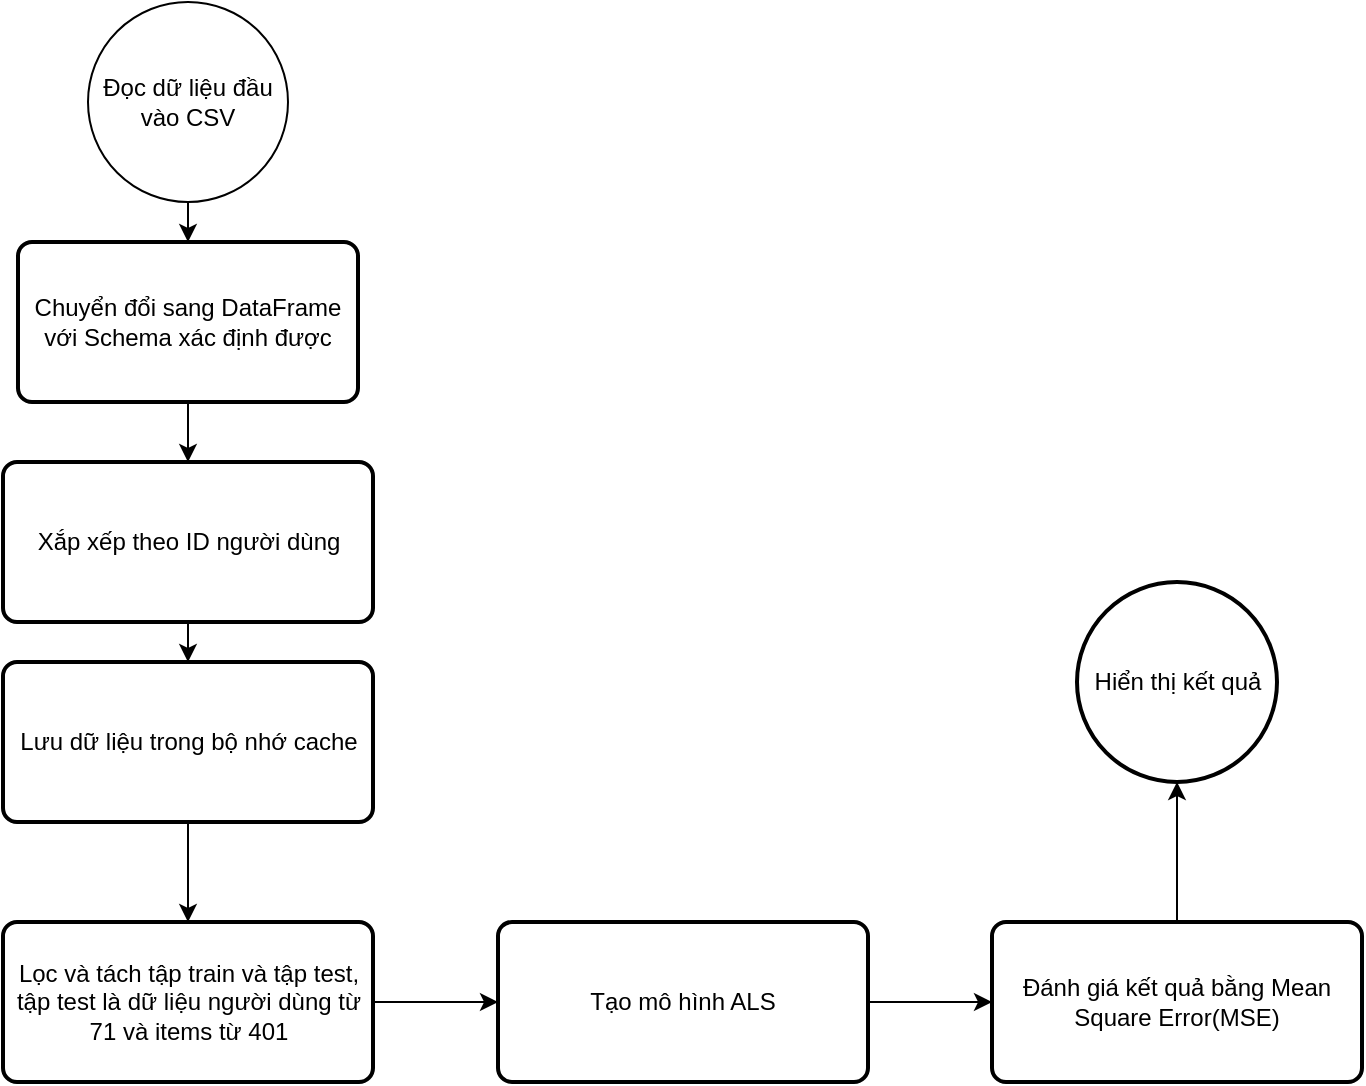 <mxfile version="21.1.8" type="device">
  <diagram name="Trang-1" id="cdYuANwi7dHKqLGPY8PH">
    <mxGraphModel dx="1194" dy="643" grid="1" gridSize="10" guides="1" tooltips="1" connect="1" arrows="1" fold="1" page="1" pageScale="1" pageWidth="827" pageHeight="1169" math="0" shadow="0">
      <root>
        <mxCell id="0" />
        <mxCell id="1" parent="0" />
        <mxCell id="x-2nlr-x33yobzhk8QOq-4" style="edgeStyle=orthogonalEdgeStyle;rounded=0;orthogonalLoop=1;jettySize=auto;html=1;" edge="1" parent="1" source="x-2nlr-x33yobzhk8QOq-1" target="x-2nlr-x33yobzhk8QOq-3">
          <mxGeometry relative="1" as="geometry" />
        </mxCell>
        <mxCell id="x-2nlr-x33yobzhk8QOq-1" value="Đọc dữ liệu đầu vào CSV" style="ellipse;whiteSpace=wrap;html=1;aspect=fixed;strokeColor=#000000;" vertex="1" parent="1">
          <mxGeometry x="375" y="60" width="100" height="100" as="geometry" />
        </mxCell>
        <mxCell id="x-2nlr-x33yobzhk8QOq-5" style="edgeStyle=orthogonalEdgeStyle;rounded=0;orthogonalLoop=1;jettySize=auto;html=1;" edge="1" parent="1" source="x-2nlr-x33yobzhk8QOq-3" target="x-2nlr-x33yobzhk8QOq-6">
          <mxGeometry relative="1" as="geometry">
            <mxPoint x="425" y="330" as="targetPoint" />
          </mxGeometry>
        </mxCell>
        <mxCell id="x-2nlr-x33yobzhk8QOq-3" value="Chuyển đổi sang DataFrame với Schema xác định được" style="rounded=1;whiteSpace=wrap;html=1;absoluteArcSize=1;arcSize=14;strokeWidth=2;" vertex="1" parent="1">
          <mxGeometry x="340" y="180" width="170" height="80" as="geometry" />
        </mxCell>
        <mxCell id="x-2nlr-x33yobzhk8QOq-8" style="edgeStyle=orthogonalEdgeStyle;rounded=0;orthogonalLoop=1;jettySize=auto;html=1;entryX=0.5;entryY=0;entryDx=0;entryDy=0;" edge="1" parent="1" source="x-2nlr-x33yobzhk8QOq-6" target="x-2nlr-x33yobzhk8QOq-7">
          <mxGeometry relative="1" as="geometry" />
        </mxCell>
        <mxCell id="x-2nlr-x33yobzhk8QOq-6" value="Xắp xếp theo ID người dùng" style="rounded=1;whiteSpace=wrap;html=1;absoluteArcSize=1;arcSize=14;strokeWidth=2;" vertex="1" parent="1">
          <mxGeometry x="332.5" y="290" width="185" height="80" as="geometry" />
        </mxCell>
        <mxCell id="x-2nlr-x33yobzhk8QOq-9" style="edgeStyle=orthogonalEdgeStyle;rounded=0;orthogonalLoop=1;jettySize=auto;html=1;entryX=0.5;entryY=0;entryDx=0;entryDy=0;" edge="1" parent="1" source="x-2nlr-x33yobzhk8QOq-7" target="x-2nlr-x33yobzhk8QOq-10">
          <mxGeometry relative="1" as="geometry">
            <mxPoint x="425" y="560" as="targetPoint" />
          </mxGeometry>
        </mxCell>
        <mxCell id="x-2nlr-x33yobzhk8QOq-7" value="Lưu dữ liệu trong bộ nhớ cache" style="rounded=1;whiteSpace=wrap;html=1;absoluteArcSize=1;arcSize=14;strokeWidth=2;" vertex="1" parent="1">
          <mxGeometry x="332.5" y="390" width="185" height="80" as="geometry" />
        </mxCell>
        <mxCell id="x-2nlr-x33yobzhk8QOq-11" style="edgeStyle=orthogonalEdgeStyle;rounded=0;orthogonalLoop=1;jettySize=auto;html=1;entryX=0;entryY=0.5;entryDx=0;entryDy=0;" edge="1" parent="1" source="x-2nlr-x33yobzhk8QOq-10" target="x-2nlr-x33yobzhk8QOq-12">
          <mxGeometry relative="1" as="geometry">
            <mxPoint x="425" y="680" as="targetPoint" />
          </mxGeometry>
        </mxCell>
        <mxCell id="x-2nlr-x33yobzhk8QOq-10" value="Lọc và tách tập train và tập test, tập test là dữ liệu người dùng từ 71 và items từ 401" style="rounded=1;whiteSpace=wrap;html=1;absoluteArcSize=1;arcSize=14;strokeWidth=2;" vertex="1" parent="1">
          <mxGeometry x="332.5" y="520" width="185" height="80" as="geometry" />
        </mxCell>
        <mxCell id="x-2nlr-x33yobzhk8QOq-14" style="edgeStyle=orthogonalEdgeStyle;rounded=0;orthogonalLoop=1;jettySize=auto;html=1;entryX=0;entryY=0.5;entryDx=0;entryDy=0;" edge="1" parent="1" source="x-2nlr-x33yobzhk8QOq-12" target="x-2nlr-x33yobzhk8QOq-15">
          <mxGeometry relative="1" as="geometry">
            <mxPoint x="425" y="810" as="targetPoint" />
          </mxGeometry>
        </mxCell>
        <mxCell id="x-2nlr-x33yobzhk8QOq-12" value="Tạo mô hình ALS" style="rounded=1;whiteSpace=wrap;html=1;absoluteArcSize=1;arcSize=14;strokeWidth=2;" vertex="1" parent="1">
          <mxGeometry x="580" y="520" width="185" height="80" as="geometry" />
        </mxCell>
        <mxCell id="x-2nlr-x33yobzhk8QOq-17" style="edgeStyle=orthogonalEdgeStyle;rounded=0;orthogonalLoop=1;jettySize=auto;html=1;entryX=0.5;entryY=1;entryDx=0;entryDy=0;entryPerimeter=0;" edge="1" parent="1" source="x-2nlr-x33yobzhk8QOq-15" target="x-2nlr-x33yobzhk8QOq-19">
          <mxGeometry relative="1" as="geometry">
            <mxPoint x="1012.5" y="410" as="targetPoint" />
            <Array as="points" />
          </mxGeometry>
        </mxCell>
        <mxCell id="x-2nlr-x33yobzhk8QOq-15" value="Đánh giá kết quả bằng Mean Square Error(MSE)" style="rounded=1;whiteSpace=wrap;html=1;absoluteArcSize=1;arcSize=14;strokeWidth=2;" vertex="1" parent="1">
          <mxGeometry x="827" y="520" width="185" height="80" as="geometry" />
        </mxCell>
        <mxCell id="x-2nlr-x33yobzhk8QOq-19" value="Hiển thị kết quả" style="strokeWidth=2;html=1;shape=mxgraph.flowchart.start_2;whiteSpace=wrap;" vertex="1" parent="1">
          <mxGeometry x="869.5" y="350" width="100" height="100" as="geometry" />
        </mxCell>
      </root>
    </mxGraphModel>
  </diagram>
</mxfile>
